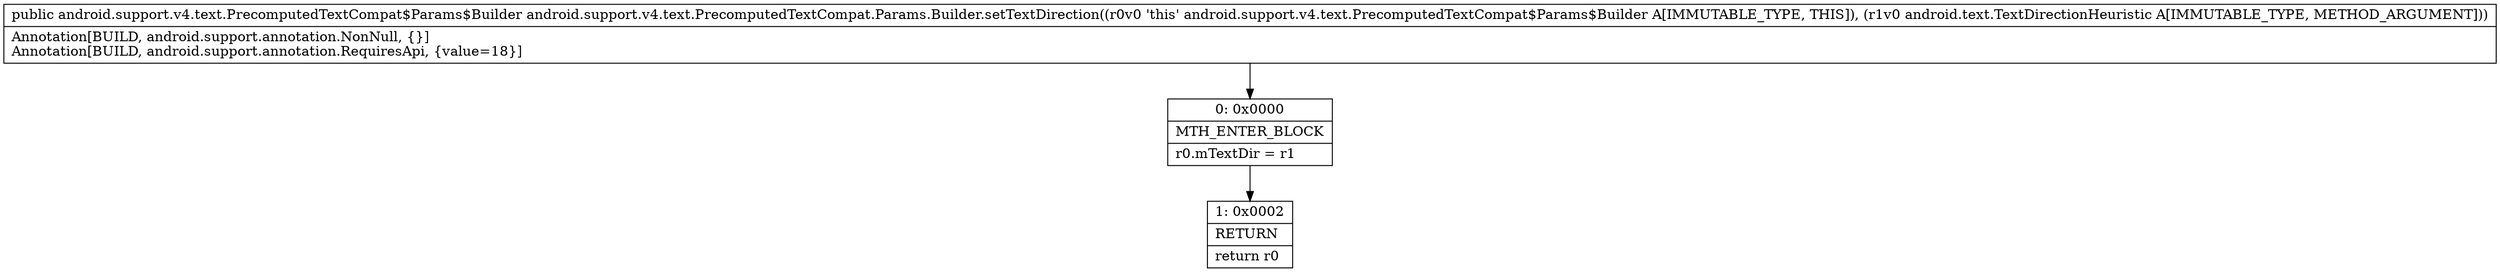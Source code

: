digraph "CFG forandroid.support.v4.text.PrecomputedTextCompat.Params.Builder.setTextDirection(Landroid\/text\/TextDirectionHeuristic;)Landroid\/support\/v4\/text\/PrecomputedTextCompat$Params$Builder;" {
Node_0 [shape=record,label="{0\:\ 0x0000|MTH_ENTER_BLOCK\l|r0.mTextDir = r1\l}"];
Node_1 [shape=record,label="{1\:\ 0x0002|RETURN\l|return r0\l}"];
MethodNode[shape=record,label="{public android.support.v4.text.PrecomputedTextCompat$Params$Builder android.support.v4.text.PrecomputedTextCompat.Params.Builder.setTextDirection((r0v0 'this' android.support.v4.text.PrecomputedTextCompat$Params$Builder A[IMMUTABLE_TYPE, THIS]), (r1v0 android.text.TextDirectionHeuristic A[IMMUTABLE_TYPE, METHOD_ARGUMENT]))  | Annotation[BUILD, android.support.annotation.NonNull, \{\}]\lAnnotation[BUILD, android.support.annotation.RequiresApi, \{value=18\}]\l}"];
MethodNode -> Node_0;
Node_0 -> Node_1;
}

